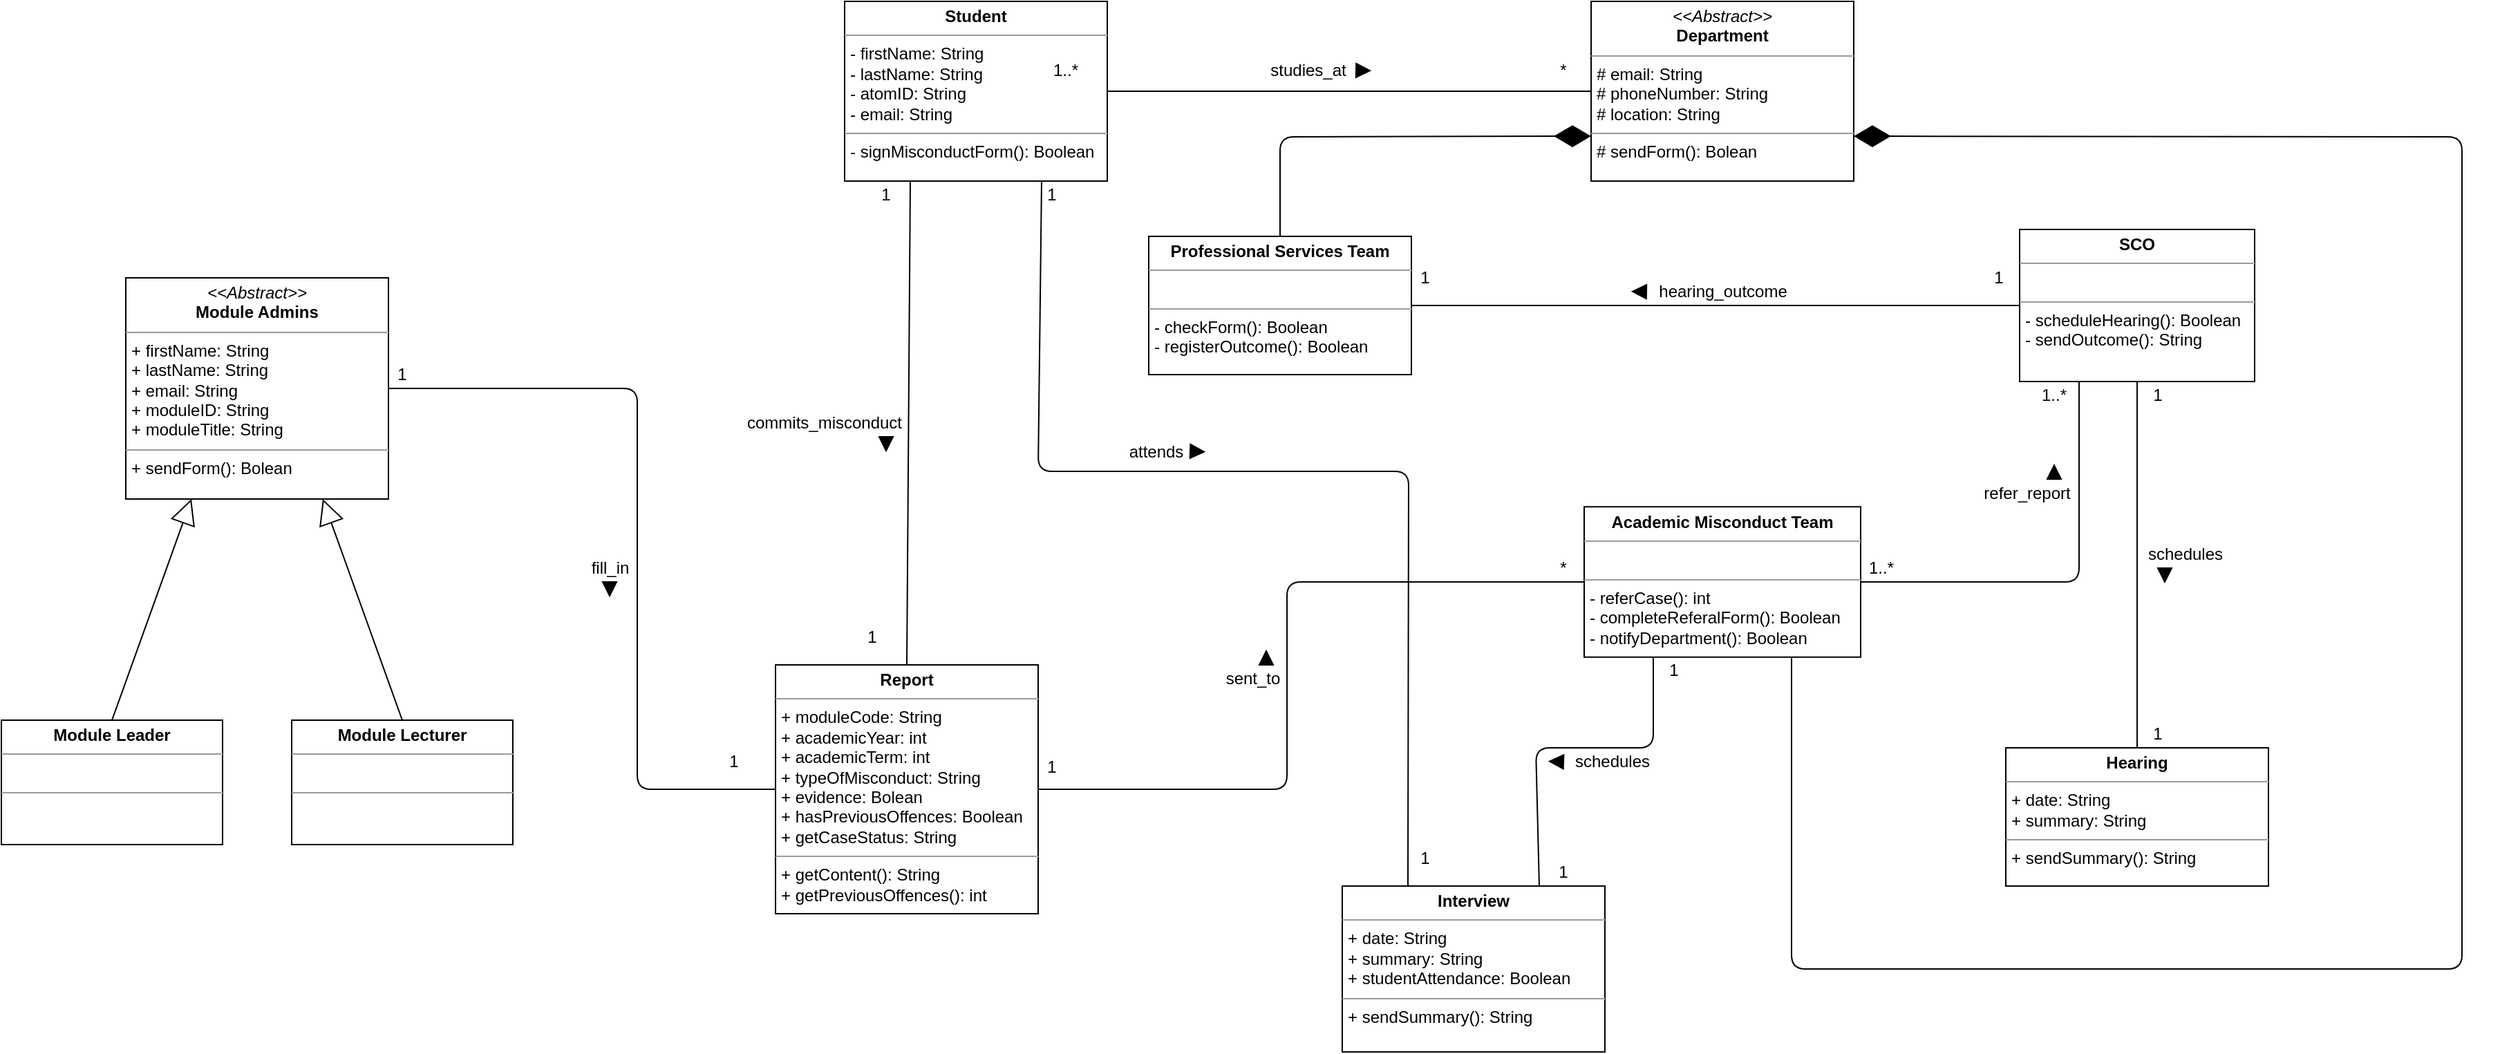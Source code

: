 <mxfile version="14.4.7" type="device"><diagram id="UjpmaxHSZKZAWAiaSlx5" name="Page-1"><mxGraphModel dx="2813" dy="2303" grid="1" gridSize="10" guides="1" tooltips="1" connect="1" arrows="1" fold="1" page="1" pageScale="1" pageWidth="850" pageHeight="1100" math="0" shadow="0"><root><mxCell id="0"/><mxCell id="1" parent="0"/><mxCell id="IpVmCfiqzBZnne_goIXu-1" value="&lt;p style=&quot;margin: 0px ; margin-top: 4px ; text-align: center&quot;&gt;&lt;i&gt;&amp;lt;&amp;lt;Abstract&amp;gt;&amp;gt;&lt;/i&gt;&lt;br&gt;&lt;b&gt;Module Admins&lt;/b&gt;&lt;/p&gt;&lt;hr size=&quot;1&quot;&gt;&lt;p style=&quot;margin: 0px ; margin-left: 4px&quot;&gt;+ firstName: String&lt;br&gt;+ lastName: String&lt;/p&gt;&lt;p style=&quot;margin: 0px ; margin-left: 4px&quot;&gt;+ email: String&lt;/p&gt;&lt;p style=&quot;margin: 0px ; margin-left: 4px&quot;&gt;+ moduleID: String&lt;/p&gt;&lt;p style=&quot;margin: 0px ; margin-left: 4px&quot;&gt;+ moduleTitle: String&lt;/p&gt;&lt;hr size=&quot;1&quot;&gt;&lt;p style=&quot;margin: 0px ; margin-left: 4px&quot;&gt;+ sendForm(): Bolean&lt;br&gt;&lt;/p&gt;" style="verticalAlign=top;align=left;overflow=fill;fontSize=12;fontFamily=Helvetica;html=1;" parent="1" vertex="1"><mxGeometry x="-30" y="-20" width="190" height="160" as="geometry"/></mxCell><mxCell id="IpVmCfiqzBZnne_goIXu-2" value="&lt;p style=&quot;margin: 0px ; margin-top: 4px ; text-align: center&quot;&gt;&lt;b&gt;Module Leader&lt;/b&gt;&lt;/p&gt;&lt;hr size=&quot;1&quot;&gt;&lt;p style=&quot;margin: 0px ; margin-left: 4px&quot;&gt;&lt;br&gt;&lt;/p&gt;&lt;hr size=&quot;1&quot;&gt;&lt;p style=&quot;margin: 0px ; margin-left: 4px&quot;&gt;&lt;br&gt;&lt;/p&gt;" style="verticalAlign=top;align=left;overflow=fill;fontSize=12;fontFamily=Helvetica;html=1;" parent="1" vertex="1"><mxGeometry x="-120" y="300" width="160" height="90" as="geometry"/></mxCell><mxCell id="IpVmCfiqzBZnne_goIXu-3" value="" style="endArrow=block;endSize=16;endFill=0;html=1;exitX=0.5;exitY=0;exitDx=0;exitDy=0;entryX=0.25;entryY=1;entryDx=0;entryDy=0;" parent="1" source="IpVmCfiqzBZnne_goIXu-2" target="IpVmCfiqzBZnne_goIXu-1" edge="1"><mxGeometry width="160" relative="1" as="geometry"><mxPoint x="400" y="400" as="sourcePoint"/><mxPoint x="560" y="400" as="targetPoint"/></mxGeometry></mxCell><mxCell id="IpVmCfiqzBZnne_goIXu-4" value="&lt;p style=&quot;margin: 0px ; margin-top: 4px ; text-align: center&quot;&gt;&lt;b&gt;Module Lecturer&lt;/b&gt;&lt;/p&gt;&lt;hr size=&quot;1&quot;&gt;&lt;p style=&quot;margin: 0px ; margin-left: 4px&quot;&gt;&lt;br&gt;&lt;/p&gt;&lt;hr size=&quot;1&quot;&gt;&lt;p style=&quot;margin: 0px ; margin-left: 4px&quot;&gt;&lt;br&gt;&lt;/p&gt;" style="verticalAlign=top;align=left;overflow=fill;fontSize=12;fontFamily=Helvetica;html=1;" parent="1" vertex="1"><mxGeometry x="90" y="300" width="160" height="90" as="geometry"/></mxCell><mxCell id="IpVmCfiqzBZnne_goIXu-6" value="&lt;p style=&quot;margin: 0px ; margin-top: 4px ; text-align: center&quot;&gt;&lt;b&gt;Academic&amp;nbsp;Misconduct Team&lt;/b&gt;&lt;br&gt;&lt;/p&gt;&lt;hr size=&quot;1&quot;&gt;&lt;p style=&quot;margin: 0px 0px 0px 4px&quot;&gt;&lt;br&gt;&lt;/p&gt;&lt;hr size=&quot;1&quot;&gt;&lt;p style=&quot;margin: 0px ; margin-left: 4px&quot;&gt;- referCase(): int&lt;/p&gt;&lt;p style=&quot;margin: 0px ; margin-left: 4px&quot;&gt;- completeReferalForm(): Boolean&lt;/p&gt;&lt;p style=&quot;margin: 0px ; margin-left: 4px&quot;&gt;- notifyDepartment(): Boolean&lt;/p&gt;" style="verticalAlign=top;align=left;overflow=fill;fontSize=12;fontFamily=Helvetica;html=1;" parent="1" vertex="1"><mxGeometry x="1025" y="145.63" width="200" height="108.75" as="geometry"/></mxCell><mxCell id="IpVmCfiqzBZnne_goIXu-10" value="&lt;p style=&quot;margin: 0px ; margin-top: 4px ; text-align: center&quot;&gt;&lt;b&gt;Student&lt;/b&gt;&lt;/p&gt;&lt;hr size=&quot;1&quot;&gt;&lt;p style=&quot;margin: 0px ; margin-left: 4px&quot;&gt;- firstName: String&lt;/p&gt;&lt;p style=&quot;margin: 0px ; margin-left: 4px&quot;&gt;- lastName: String&lt;/p&gt;&lt;p style=&quot;margin: 0px ; margin-left: 4px&quot;&gt;- atomID: String&lt;/p&gt;&lt;p style=&quot;margin: 0px ; margin-left: 4px&quot;&gt;- email: String&lt;/p&gt;&lt;hr size=&quot;1&quot;&gt;&lt;p style=&quot;margin: 0px ; margin-left: 4px&quot;&gt;- signMisconductForm(): Boolean&lt;/p&gt;" style="verticalAlign=top;align=left;overflow=fill;fontSize=12;fontFamily=Helvetica;html=1;" parent="1" vertex="1"><mxGeometry x="490" y="-220" width="190" height="130" as="geometry"/></mxCell><mxCell id="IpVmCfiqzBZnne_goIXu-11" value="&lt;p style=&quot;margin: 0px ; margin-top: 4px ; text-align: center&quot;&gt;&lt;b&gt;SCO&lt;/b&gt;&lt;/p&gt;&lt;hr size=&quot;1&quot;&gt;&lt;p style=&quot;margin: 0px 0px 0px 4px&quot;&gt;&lt;br&gt;&lt;/p&gt;&lt;hr size=&quot;1&quot;&gt;&lt;p style=&quot;margin: 0px ; margin-left: 4px&quot;&gt;- scheduleHearing(): Boolean&lt;/p&gt;&lt;p style=&quot;margin: 0px ; margin-left: 4px&quot;&gt;- sendOutcome(): String&lt;/p&gt;" style="verticalAlign=top;align=left;overflow=fill;fontSize=12;fontFamily=Helvetica;html=1;" parent="1" vertex="1"><mxGeometry x="1340" y="-55" width="170" height="110" as="geometry"/></mxCell><mxCell id="IpVmCfiqzBZnne_goIXu-12" value="&lt;p style=&quot;margin: 0px ; margin-top: 4px ; text-align: center&quot;&gt;&lt;b&gt;Professional Services Team&lt;/b&gt;&lt;br&gt;&lt;/p&gt;&lt;hr size=&quot;1&quot;&gt;&lt;p style=&quot;margin: 0px ; margin-left: 4px&quot;&gt;&lt;br&gt;&lt;/p&gt;&lt;hr size=&quot;1&quot;&gt;&lt;p style=&quot;margin: 0px ; margin-left: 4px&quot;&gt;- checkForm(): Boolean&lt;/p&gt;&lt;p style=&quot;margin: 0px ; margin-left: 4px&quot;&gt;- registerOutcome(): Boolean&lt;/p&gt;" style="verticalAlign=top;align=left;overflow=fill;fontSize=12;fontFamily=Helvetica;html=1;" parent="1" vertex="1"><mxGeometry x="710" y="-50" width="190" height="100" as="geometry"/></mxCell><mxCell id="IpVmCfiqzBZnne_goIXu-13" value="&lt;p style=&quot;margin: 0px ; margin-top: 4px ; text-align: center&quot;&gt;&lt;i&gt;&amp;lt;&amp;lt;Abstract&amp;gt;&amp;gt;&lt;/i&gt;&lt;br&gt;&lt;b&gt;Department&lt;/b&gt;&lt;br&gt;&lt;/p&gt;&lt;hr size=&quot;1&quot;&gt;&lt;p style=&quot;margin: 0px 0px 0px 4px&quot;&gt;# email: String&lt;/p&gt;&lt;p style=&quot;margin: 0px 0px 0px 4px&quot;&gt;# phoneNumber: String&lt;/p&gt;&lt;p style=&quot;margin: 0px 0px 0px 4px&quot;&gt;# location: String&lt;/p&gt;&lt;hr size=&quot;1&quot;&gt;&lt;p style=&quot;margin: 0px ; margin-left: 4px&quot;&gt;# sendForm(): Bolean&lt;br&gt;&lt;/p&gt;" style="verticalAlign=top;align=left;overflow=fill;fontSize=12;fontFamily=Helvetica;html=1;" parent="1" vertex="1"><mxGeometry x="1030" y="-220" width="190" height="130" as="geometry"/></mxCell><mxCell id="IpVmCfiqzBZnne_goIXu-15" value="&lt;p style=&quot;margin: 0px ; margin-top: 4px ; text-align: center&quot;&gt;&lt;b&gt;Report&lt;/b&gt;&lt;/p&gt;&lt;hr size=&quot;1&quot;&gt;&lt;p style=&quot;margin: 0px ; margin-left: 4px&quot;&gt;+ moduleCode: String&lt;/p&gt;&lt;p style=&quot;margin: 0px 0px 0px 4px&quot;&gt;+ academicYear: int&lt;/p&gt;&lt;p style=&quot;margin: 0px 0px 0px 4px&quot;&gt;+ academicTerm: int&lt;/p&gt;&lt;p style=&quot;margin: 0px ; margin-left: 4px&quot;&gt;+ typeOfMisconduct: String&lt;/p&gt;&lt;p style=&quot;margin: 0px ; margin-left: 4px&quot;&gt;+ evidence: Bolean&lt;/p&gt;&lt;p style=&quot;margin: 0px ; margin-left: 4px&quot;&gt;+ hasPreviousOffences: Boolean&lt;/p&gt;&lt;p style=&quot;margin: 0px ; margin-left: 4px&quot;&gt;+ getCaseStatus: String&amp;nbsp;&lt;/p&gt;&lt;hr size=&quot;1&quot;&gt;&lt;p style=&quot;margin: 0px ; margin-left: 4px&quot;&gt;+ getContent(): String&lt;/p&gt;&lt;p style=&quot;margin: 0px ; margin-left: 4px&quot;&gt;+ getPreviousOffences(): int&lt;/p&gt;" style="verticalAlign=top;align=left;overflow=fill;fontSize=12;fontFamily=Helvetica;html=1;" parent="1" vertex="1"><mxGeometry x="440" y="260" width="190" height="180" as="geometry"/></mxCell><mxCell id="IpVmCfiqzBZnne_goIXu-16" value="&lt;p style=&quot;margin: 0px ; margin-top: 4px ; text-align: center&quot;&gt;&lt;b&gt;Interview&lt;/b&gt;&lt;/p&gt;&lt;hr size=&quot;1&quot;&gt;&lt;p style=&quot;margin: 0px ; margin-left: 4px&quot;&gt;+ date: String&lt;/p&gt;&lt;p style=&quot;margin: 0px 0px 0px 4px&quot;&gt;+ summary: String&lt;/p&gt;&lt;p style=&quot;margin: 0px 0px 0px 4px&quot;&gt;+ studentAttendance: Boolean&lt;/p&gt;&lt;hr size=&quot;1&quot;&gt;&lt;p style=&quot;margin: 0px ; margin-left: 4px&quot;&gt;+ sendSummary(): String&lt;/p&gt;" style="verticalAlign=top;align=left;overflow=fill;fontSize=12;fontFamily=Helvetica;html=1;" parent="1" vertex="1"><mxGeometry x="850" y="420" width="190" height="120" as="geometry"/></mxCell><mxCell id="IpVmCfiqzBZnne_goIXu-20" value="fill_in" style="text;html=1;resizable=0;autosize=1;align=center;verticalAlign=middle;points=[];fillColor=none;strokeColor=none;rounded=0;" parent="1" vertex="1"><mxGeometry x="300" y="180" width="40" height="20" as="geometry"/></mxCell><mxCell id="IpVmCfiqzBZnne_goIXu-22" value="sent_to" style="text;html=1;resizable=0;autosize=1;align=center;verticalAlign=middle;points=[];fillColor=none;strokeColor=none;rounded=0;" parent="1" vertex="1"><mxGeometry x="760" y="260" width="50" height="20" as="geometry"/></mxCell><mxCell id="IpVmCfiqzBZnne_goIXu-27" value="" style="html=1;verticalAlign=bottom;endArrow=none;exitX=0.25;exitY=1;exitDx=0;exitDy=0;entryX=0.75;entryY=0;entryDx=0;entryDy=0;endFill=0;" parent="1" source="IpVmCfiqzBZnne_goIXu-6" target="IpVmCfiqzBZnne_goIXu-16" edge="1"><mxGeometry width="80" relative="1" as="geometry"><mxPoint x="1070" y="424.5" as="sourcePoint"/><mxPoint x="930" y="290" as="targetPoint"/><Array as="points"><mxPoint x="1075" y="320"/><mxPoint x="1040" y="320"/><mxPoint x="990" y="320"/></Array></mxGeometry></mxCell><mxCell id="IpVmCfiqzBZnne_goIXu-28" value="schedules" style="text;html=1;resizable=0;autosize=1;align=center;verticalAlign=middle;points=[];fillColor=none;strokeColor=none;rounded=0;" parent="1" vertex="1"><mxGeometry x="1010" y="320" width="70" height="20" as="geometry"/></mxCell><mxCell id="IpVmCfiqzBZnne_goIXu-32" value="" style="html=1;verticalAlign=bottom;endArrow=none;exitX=1;exitY=0.5;exitDx=0;exitDy=0;endFill=0;" parent="1" source="IpVmCfiqzBZnne_goIXu-6" edge="1"><mxGeometry width="80" relative="1" as="geometry"><mxPoint x="1490" y="120.0" as="sourcePoint"/><mxPoint x="1383" y="55" as="targetPoint"/><Array as="points"><mxPoint x="1383" y="200"/></Array></mxGeometry></mxCell><mxCell id="IpVmCfiqzBZnne_goIXu-33" value="refer_report" style="text;html=1;resizable=0;autosize=1;align=center;verticalAlign=middle;points=[];fillColor=none;strokeColor=none;rounded=0;" parent="1" vertex="1"><mxGeometry x="1305" y="125.63" width="80" height="20" as="geometry"/></mxCell><mxCell id="IpVmCfiqzBZnne_goIXu-34" value="" style="html=1;verticalAlign=bottom;endArrow=none;exitX=0;exitY=0.5;exitDx=0;exitDy=0;entryX=1;entryY=0.5;entryDx=0;entryDy=0;endFill=0;" parent="1" source="IpVmCfiqzBZnne_goIXu-11" target="IpVmCfiqzBZnne_goIXu-12" edge="1"><mxGeometry width="80" relative="1" as="geometry"><mxPoint x="1140" y="100" as="sourcePoint"/><mxPoint x="1010" y="20" as="targetPoint"/></mxGeometry></mxCell><mxCell id="IpVmCfiqzBZnne_goIXu-35" value="hearing_outcome" style="text;html=1;resizable=0;autosize=1;align=center;verticalAlign=middle;points=[];fillColor=none;strokeColor=none;rounded=0;" parent="1" vertex="1"><mxGeometry x="1070" y="-20" width="110" height="20" as="geometry"/></mxCell><mxCell id="IpVmCfiqzBZnne_goIXu-38" value="commits_misconduct" style="text;html=1;resizable=0;autosize=1;align=center;verticalAlign=middle;points=[];fillColor=none;strokeColor=none;rounded=0;" parent="1" vertex="1"><mxGeometry x="410" y="75" width="130" height="20" as="geometry"/></mxCell><mxCell id="IpVmCfiqzBZnne_goIXu-39" value="" style="html=1;verticalAlign=bottom;endArrow=none;exitX=1;exitY=0.5;exitDx=0;exitDy=0;entryX=0;entryY=0.5;entryDx=0;entryDy=0;endFill=0;" parent="1" source="IpVmCfiqzBZnne_goIXu-10" target="IpVmCfiqzBZnne_goIXu-13" edge="1"><mxGeometry width="80" relative="1" as="geometry"><mxPoint x="670" y="-220" as="sourcePoint"/><mxPoint x="1005" y="-130" as="targetPoint"/></mxGeometry></mxCell><mxCell id="IpVmCfiqzBZnne_goIXu-40" value="studies_at" style="text;html=1;resizable=0;autosize=1;align=center;verticalAlign=middle;points=[];fillColor=none;strokeColor=none;rounded=0;" parent="1" vertex="1"><mxGeometry x="790" y="-180" width="70" height="20" as="geometry"/></mxCell><mxCell id="IpVmCfiqzBZnne_goIXu-41" value="" style="endArrow=block;endSize=16;endFill=0;html=1;exitX=0.5;exitY=0;exitDx=0;exitDy=0;entryX=0.75;entryY=1;entryDx=0;entryDy=0;" parent="1" source="IpVmCfiqzBZnne_goIXu-4" target="IpVmCfiqzBZnne_goIXu-1" edge="1"><mxGeometry width="160" relative="1" as="geometry"><mxPoint x="160" y="310" as="sourcePoint"/><mxPoint x="230" y="150" as="targetPoint"/></mxGeometry></mxCell><mxCell id="IpVmCfiqzBZnne_goIXu-42" value="" style="html=1;verticalAlign=bottom;endArrow=none;exitX=0.25;exitY=1;exitDx=0;exitDy=0;entryX=0.5;entryY=0;entryDx=0;entryDy=0;endFill=0;" parent="1" source="IpVmCfiqzBZnne_goIXu-10" target="IpVmCfiqzBZnne_goIXu-15" edge="1"><mxGeometry width="80" relative="1" as="geometry"><mxPoint x="593.99" y="20" as="sourcePoint"/><mxPoint x="990.0" y="23.94" as="targetPoint"/></mxGeometry></mxCell><mxCell id="IpVmCfiqzBZnne_goIXu-43" value="" style="html=1;verticalAlign=bottom;endArrow=none;exitX=0.75;exitY=1;exitDx=0;exitDy=0;entryX=0.25;entryY=0;entryDx=0;entryDy=0;endFill=0;" parent="1" source="IpVmCfiqzBZnne_goIXu-10" target="IpVmCfiqzBZnne_goIXu-16" edge="1"><mxGeometry width="80" relative="1" as="geometry"><mxPoint x="650.0" y="-135" as="sourcePoint"/><mxPoint x="940" y="260" as="targetPoint"/><Array as="points"><mxPoint x="630" y="120"/><mxPoint x="898" y="120"/></Array></mxGeometry></mxCell><mxCell id="IpVmCfiqzBZnne_goIXu-44" value="attends" style="text;html=1;resizable=0;autosize=1;align=center;verticalAlign=middle;points=[];fillColor=none;strokeColor=none;rounded=0;" parent="1" vertex="1"><mxGeometry x="690" y="95.63" width="50" height="20" as="geometry"/></mxCell><mxCell id="odHGVlvTDfvQd-ib4mtP-2" value="&lt;p style=&quot;margin: 0px ; margin-top: 4px ; text-align: center&quot;&gt;&lt;b&gt;Hearing&lt;/b&gt;&lt;/p&gt;&lt;hr size=&quot;1&quot;&gt;&lt;p style=&quot;margin: 0px ; margin-left: 4px&quot;&gt;+ date: String&lt;/p&gt;&lt;p style=&quot;margin: 0px 0px 0px 4px&quot;&gt;+ summary: String&lt;/p&gt;&lt;hr size=&quot;1&quot;&gt;&lt;p style=&quot;margin: 0px ; margin-left: 4px&quot;&gt;+ sendSummary(): String&lt;/p&gt;" style="verticalAlign=top;align=left;overflow=fill;fontSize=12;fontFamily=Helvetica;html=1;" parent="1" vertex="1"><mxGeometry x="1330" y="320" width="190" height="100" as="geometry"/></mxCell><mxCell id="odHGVlvTDfvQd-ib4mtP-3" value="" style="endArrow=none;html=1;exitX=0.5;exitY=1;exitDx=0;exitDy=0;entryX=0.5;entryY=0;entryDx=0;entryDy=0;endFill=0;" parent="1" source="IpVmCfiqzBZnne_goIXu-11" target="odHGVlvTDfvQd-ib4mtP-2" edge="1"><mxGeometry width="50" height="50" relative="1" as="geometry"><mxPoint x="960" y="340" as="sourcePoint"/><mxPoint x="1010" y="290" as="targetPoint"/><Array as="points"><mxPoint x="1425" y="190"/><mxPoint x="1425" y="230"/></Array></mxGeometry></mxCell><mxCell id="odHGVlvTDfvQd-ib4mtP-4" value="schedules" style="text;html=1;strokeColor=none;fillColor=none;align=center;verticalAlign=middle;whiteSpace=wrap;rounded=0;" parent="1" vertex="1"><mxGeometry x="1440" y="170" width="40" height="20" as="geometry"/></mxCell><mxCell id="odHGVlvTDfvQd-ib4mtP-8" value="1" style="text;html=1;strokeColor=none;fillColor=none;align=center;verticalAlign=middle;whiteSpace=wrap;rounded=0;" parent="1" vertex="1"><mxGeometry x="150" y="40" width="40" height="20" as="geometry"/></mxCell><mxCell id="odHGVlvTDfvQd-ib4mtP-10" value="1" style="text;html=1;strokeColor=none;fillColor=none;align=center;verticalAlign=middle;whiteSpace=wrap;rounded=0;" parent="1" vertex="1"><mxGeometry x="390" y="320" width="40" height="20" as="geometry"/></mxCell><mxCell id="odHGVlvTDfvQd-ib4mtP-11" value="*" style="text;html=1;strokeColor=none;fillColor=none;align=center;verticalAlign=middle;whiteSpace=wrap;rounded=0;" parent="1" vertex="1"><mxGeometry x="990" y="180" width="40" height="20" as="geometry"/></mxCell><mxCell id="odHGVlvTDfvQd-ib4mtP-12" value="1" style="text;html=1;strokeColor=none;fillColor=none;align=center;verticalAlign=middle;whiteSpace=wrap;rounded=0;" parent="1" vertex="1"><mxGeometry x="620" y="324.38" width="40" height="20" as="geometry"/></mxCell><mxCell id="odHGVlvTDfvQd-ib4mtP-13" value="1" style="text;html=1;strokeColor=none;fillColor=none;align=center;verticalAlign=middle;whiteSpace=wrap;rounded=0;" parent="1" vertex="1"><mxGeometry x="500" y="-90" width="40" height="20" as="geometry"/></mxCell><mxCell id="odHGVlvTDfvQd-ib4mtP-14" value="1" style="text;html=1;strokeColor=none;fillColor=none;align=center;verticalAlign=middle;whiteSpace=wrap;rounded=0;" parent="1" vertex="1"><mxGeometry x="490" y="230" width="40" height="20" as="geometry"/></mxCell><mxCell id="odHGVlvTDfvQd-ib4mtP-15" value="1..*" style="text;html=1;strokeColor=none;fillColor=none;align=center;verticalAlign=middle;whiteSpace=wrap;rounded=0;" parent="1" vertex="1"><mxGeometry x="630" y="-180" width="40" height="20" as="geometry"/></mxCell><mxCell id="odHGVlvTDfvQd-ib4mtP-16" value="*" style="text;html=1;strokeColor=none;fillColor=none;align=center;verticalAlign=middle;whiteSpace=wrap;rounded=0;" parent="1" vertex="1"><mxGeometry x="990" y="-180" width="40" height="20" as="geometry"/></mxCell><mxCell id="odHGVlvTDfvQd-ib4mtP-18" value="" style="html=1;verticalAlign=bottom;endArrow=none;exitX=1;exitY=0.5;exitDx=0;exitDy=0;entryX=0;entryY=0.5;entryDx=0;entryDy=0;endFill=0;" parent="1" source="IpVmCfiqzBZnne_goIXu-15" target="IpVmCfiqzBZnne_goIXu-6" edge="1"><mxGeometry width="80" relative="1" as="geometry"><mxPoint x="592.5" y="-80" as="sourcePoint"/><mxPoint x="907.5" y="430" as="targetPoint"/><Array as="points"><mxPoint x="810" y="350"/><mxPoint x="810" y="200"/></Array></mxGeometry></mxCell><mxCell id="odHGVlvTDfvQd-ib4mtP-19" value="1" style="text;html=1;strokeColor=none;fillColor=none;align=center;verticalAlign=middle;whiteSpace=wrap;rounded=0;" parent="1" vertex="1"><mxGeometry x="890" y="-30" width="40" height="20" as="geometry"/></mxCell><mxCell id="odHGVlvTDfvQd-ib4mtP-20" value="1" style="text;html=1;strokeColor=none;fillColor=none;align=center;verticalAlign=middle;whiteSpace=wrap;rounded=0;" parent="1" vertex="1"><mxGeometry x="1305" y="-30" width="40" height="20" as="geometry"/></mxCell><mxCell id="odHGVlvTDfvQd-ib4mtP-21" value="1" style="text;html=1;strokeColor=none;fillColor=none;align=center;verticalAlign=middle;whiteSpace=wrap;rounded=0;" parent="1" vertex="1"><mxGeometry x="1070" y="254.38" width="40" height="20" as="geometry"/></mxCell><mxCell id="odHGVlvTDfvQd-ib4mtP-22" value="1" style="text;html=1;strokeColor=none;fillColor=none;align=center;verticalAlign=middle;whiteSpace=wrap;rounded=0;" parent="1" vertex="1"><mxGeometry x="990" y="400" width="40" height="20" as="geometry"/></mxCell><mxCell id="odHGVlvTDfvQd-ib4mtP-23" value="1" style="text;html=1;strokeColor=none;fillColor=none;align=center;verticalAlign=middle;whiteSpace=wrap;rounded=0;" parent="1" vertex="1"><mxGeometry x="1420" y="300" width="40" height="20" as="geometry"/></mxCell><mxCell id="odHGVlvTDfvQd-ib4mtP-24" value="1" style="text;html=1;strokeColor=none;fillColor=none;align=center;verticalAlign=middle;whiteSpace=wrap;rounded=0;" parent="1" vertex="1"><mxGeometry x="1420" y="55" width="40" height="20" as="geometry"/></mxCell><mxCell id="odHGVlvTDfvQd-ib4mtP-25" value="1" style="text;html=1;strokeColor=none;fillColor=none;align=center;verticalAlign=middle;whiteSpace=wrap;rounded=0;" parent="1" vertex="1"><mxGeometry x="620" y="-90" width="40" height="20" as="geometry"/></mxCell><mxCell id="odHGVlvTDfvQd-ib4mtP-26" value="1" style="text;html=1;strokeColor=none;fillColor=none;align=center;verticalAlign=middle;whiteSpace=wrap;rounded=0;" parent="1" vertex="1"><mxGeometry x="890" y="390" width="40" height="20" as="geometry"/></mxCell><mxCell id="odHGVlvTDfvQd-ib4mtP-27" value="1..*" style="text;html=1;strokeColor=none;fillColor=none;align=center;verticalAlign=middle;whiteSpace=wrap;rounded=0;" parent="1" vertex="1"><mxGeometry x="1220" y="180" width="40" height="20" as="geometry"/></mxCell><mxCell id="odHGVlvTDfvQd-ib4mtP-28" value="1..*" style="text;html=1;strokeColor=none;fillColor=none;align=center;verticalAlign=middle;whiteSpace=wrap;rounded=0;" parent="1" vertex="1"><mxGeometry x="1345" y="55" width="40" height="20" as="geometry"/></mxCell><mxCell id="odHGVlvTDfvQd-ib4mtP-29" value="" style="endArrow=none;html=1;exitX=1;exitY=0.5;exitDx=0;exitDy=0;entryX=0;entryY=0.5;entryDx=0;entryDy=0;endFill=0;" parent="1" source="IpVmCfiqzBZnne_goIXu-1" target="IpVmCfiqzBZnne_goIXu-15" edge="1"><mxGeometry width="50" height="50" relative="1" as="geometry"><mxPoint x="550" y="230" as="sourcePoint"/><mxPoint x="600" y="180" as="targetPoint"/><Array as="points"><mxPoint x="340" y="60"/><mxPoint x="340" y="350"/></Array></mxGeometry></mxCell><mxCell id="odHGVlvTDfvQd-ib4mtP-30" value="" style="endArrow=diamondThin;endFill=1;endSize=24;html=1;entryX=1;entryY=0.75;entryDx=0;entryDy=0;exitX=0.75;exitY=1;exitDx=0;exitDy=0;" parent="1" source="IpVmCfiqzBZnne_goIXu-6" target="IpVmCfiqzBZnne_goIXu-13" edge="1"><mxGeometry width="160" relative="1" as="geometry"><mxPoint x="1060" y="100" as="sourcePoint"/><mxPoint x="1220" y="100" as="targetPoint"/><Array as="points"><mxPoint x="1175" y="480"/><mxPoint x="1660" y="480"/><mxPoint x="1660" y="-122"/></Array></mxGeometry></mxCell><mxCell id="odHGVlvTDfvQd-ib4mtP-31" value="" style="endArrow=diamondThin;endFill=1;endSize=24;html=1;exitX=0.5;exitY=0;exitDx=0;exitDy=0;entryX=0;entryY=0.75;entryDx=0;entryDy=0;" parent="1" source="IpVmCfiqzBZnne_goIXu-12" target="IpVmCfiqzBZnne_goIXu-13" edge="1"><mxGeometry width="160" relative="1" as="geometry"><mxPoint x="990" y="10" as="sourcePoint"/><mxPoint x="1150" y="10" as="targetPoint"/><Array as="points"><mxPoint x="805" y="-122"/></Array></mxGeometry></mxCell><mxCell id="odHGVlvTDfvQd-ib4mtP-32" value="" style="triangle;whiteSpace=wrap;html=1;fillColor=#000000;rotation=90;" parent="1" vertex="1"><mxGeometry x="315" y="200" width="10" height="10" as="geometry"/></mxCell><mxCell id="odHGVlvTDfvQd-ib4mtP-33" value="" style="triangle;whiteSpace=wrap;html=1;fillColor=#000000;rotation=-90;" parent="1" vertex="1"><mxGeometry x="790" y="250" width="10" height="10" as="geometry"/></mxCell><mxCell id="odHGVlvTDfvQd-ib4mtP-34" value="" style="triangle;whiteSpace=wrap;html=1;fillColor=#000000;rotation=2;" parent="1" vertex="1"><mxGeometry x="740" y="100.63" width="10" height="10" as="geometry"/></mxCell><mxCell id="odHGVlvTDfvQd-ib4mtP-36" value="" style="triangle;whiteSpace=wrap;html=1;fillColor=#000000;rotation=-178;" parent="1" vertex="1"><mxGeometry x="1000" y="325" width="10" height="10" as="geometry"/></mxCell><mxCell id="odHGVlvTDfvQd-ib4mtP-37" value="" style="triangle;whiteSpace=wrap;html=1;fillColor=#000000;rotation=90;" parent="1" vertex="1"><mxGeometry x="1440" y="190" width="10" height="10" as="geometry"/></mxCell><mxCell id="odHGVlvTDfvQd-ib4mtP-38" value="" style="triangle;whiteSpace=wrap;html=1;fillColor=#000000;rotation=-90;" parent="1" vertex="1"><mxGeometry x="1360" y="115.63" width="10" height="10" as="geometry"/></mxCell><mxCell id="odHGVlvTDfvQd-ib4mtP-39" value="" style="triangle;whiteSpace=wrap;html=1;fillColor=#000000;rotation=-179;" parent="1" vertex="1"><mxGeometry x="1060" y="-15" width="10" height="10" as="geometry"/></mxCell><mxCell id="odHGVlvTDfvQd-ib4mtP-40" value="" style="triangle;whiteSpace=wrap;html=1;fillColor=#000000;rotation=1;" parent="1" vertex="1"><mxGeometry x="860" y="-175" width="10" height="10" as="geometry"/></mxCell><mxCell id="odHGVlvTDfvQd-ib4mtP-41" value="" style="triangle;whiteSpace=wrap;html=1;fillColor=#000000;rotation=90;" parent="1" vertex="1"><mxGeometry x="515" y="95" width="10" height="10" as="geometry"/></mxCell></root></mxGraphModel></diagram></mxfile>